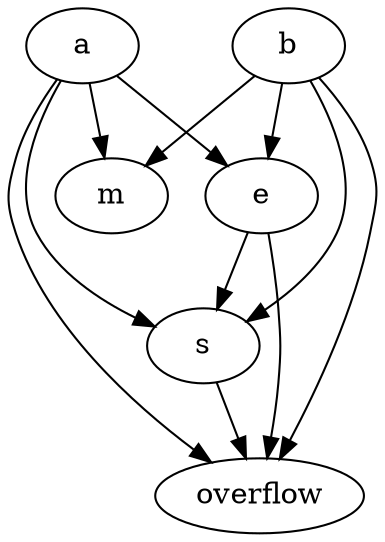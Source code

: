 strict digraph "" {
	a -> e	[weight=1.0];
	a -> m	[weight=1.0];
	a -> s	[weight=1.0];
	a -> overflow	[weight=1.0];
	b -> e	[weight=1.0];
	b -> m	[weight=1.0];
	b -> s	[weight=1.0];
	b -> overflow	[weight=1.0];
	e -> s	[weight=1.0];
	e -> overflow	[weight=1.0];
	s -> overflow	[weight=1.0];
}
